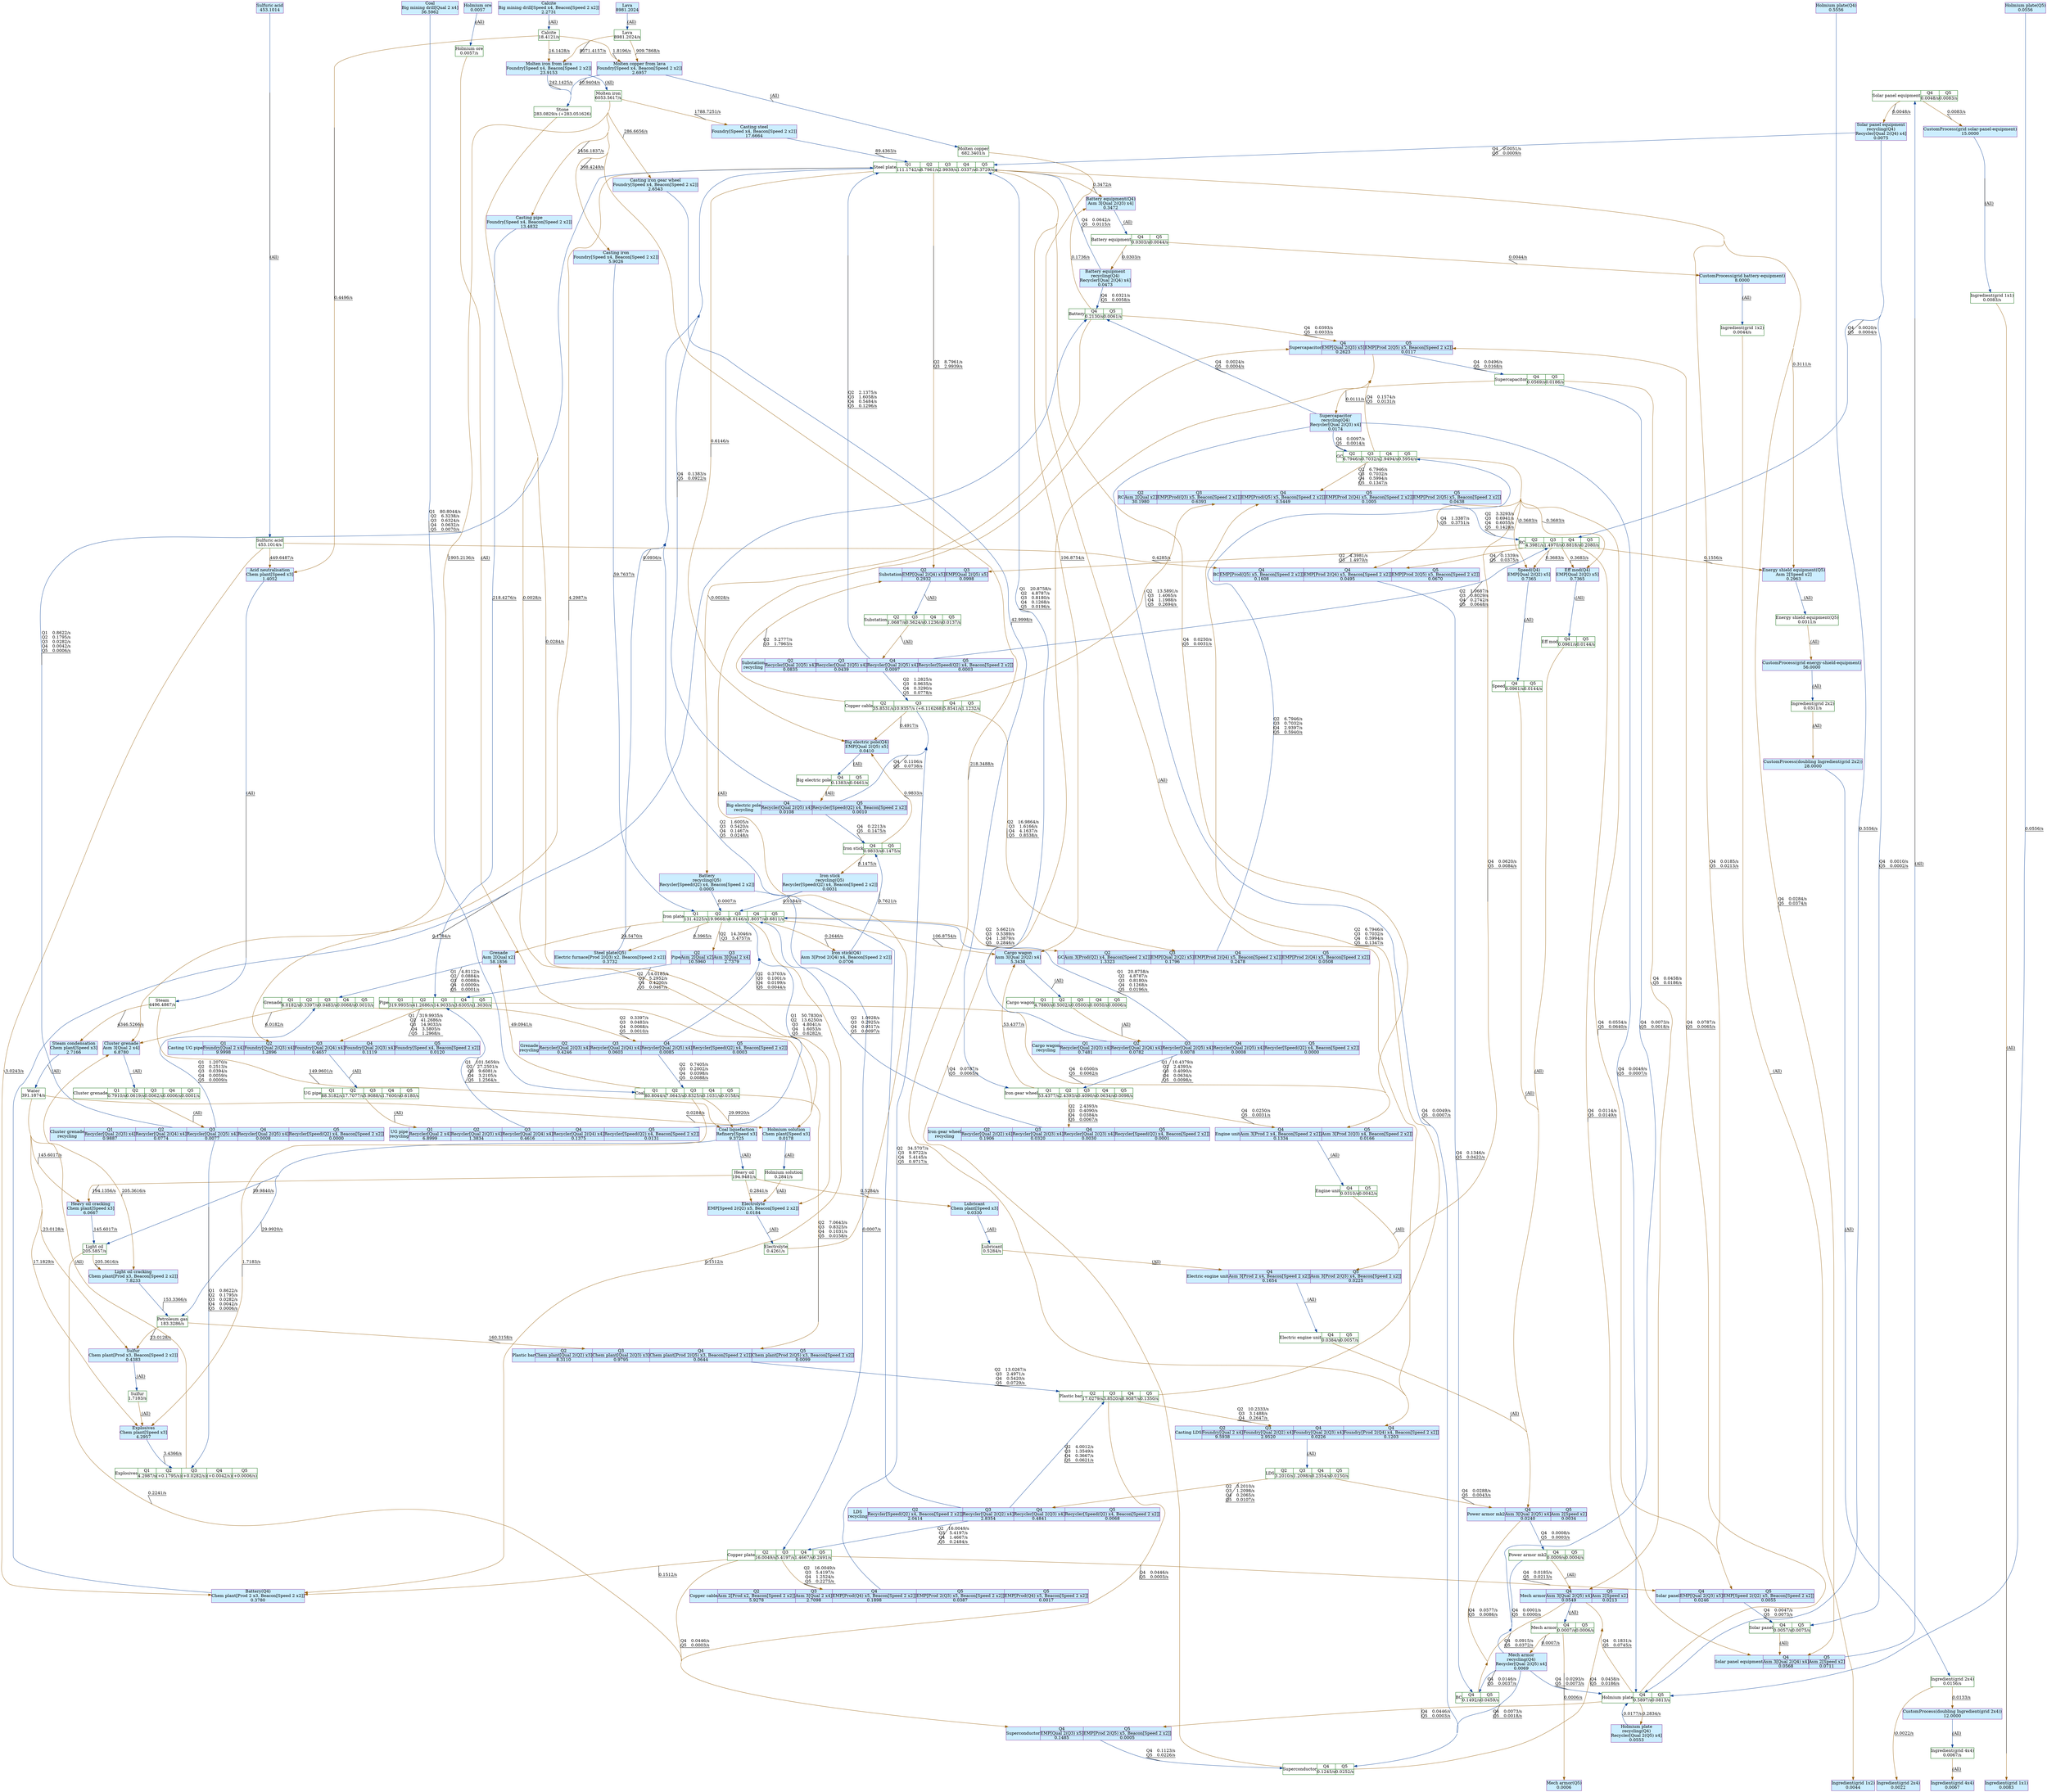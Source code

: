 digraph {
    layout="dot"
    concentrate=true
    node [shape="box"; margin=0]
    edge [decorate=true]
    0 [color="#006400"; label="Ingredient(grid 2x4)
0.0156/s"]
    1 [color="#006400"; label="Light oil
205.5857/s"]
    2 [color="#006400"; label="Heavy oil
194.9481/s"]
    3 [color="#006400"; label="Water
391.1874/s"]
    4 [color="#006400"; label="Sulfur
1.7183/s"]
    5 [color="#006400"; label="Molten iron
6053.5617/s"]
    6 [color="#006400"; label="Petroleum gas
183.3286/s"]
    7 [color="#006400"; label="Ingredient(grid 4x4)
0.0067/s"]
    8 [color="#006400"; label="Molten copper
682.3401/s"]
    9 [color="#006400"; label="Lubricant
0.5284/s"]
    10 [color="#006400"; label="Ingredient(grid 2x2)
0.0311/s"]
    11 [color="#006400"; label="Energy shield equipment(Q5)
0.0311/s"]
    12 [color="#006400"; label="Lava
8981.2024/s"]
    13 [color="#006400"; label="Sulfuric acid
453.1014/s"]
    14 [color="#006400"; label="Stone
283.0829/s (+283.051626)"]
    15 [color="#006400"; label="Holmium solution
0.2841/s"]
    16 [color="#006400"; label="Electrolyte
0.4261/s"]
    17 [color="#006400"; label="Steam
4496.4867/s"]
    18 [color="#006400"; label="Calcite
18.4121/s"]
    19 [color="#006400"; label="Ingredient(grid 1x1)
0.0083/s"]
    20 [color="#006400"; label="Ingredient(grid 1x2)
0.0044/s"]
    21 [color="#006400"; label="Holmium ore
0.0057/s"]
    22 [style="filled"; color="#842e99"; fillcolor="#cceeff"; label="Ingredient(grid 2x4)
0.0022"]
    23 [style="filled"; color="#842e99"; fillcolor="#cceeff"; label="Holmium plate\nrecycling(Q4)
Recycler[Qual 2(Q5) x4]
0.0553"]
    24 [style="filled"; color="#842e99"; fillcolor="#cceeff"; label="Eff mod(Q4)
EMP[Qual 2(Q2) x5]
0.7365"]
    25 [style="filled"; color="#842e99"; fillcolor="#cceeff"; label="Heavy oil cracking
Chem plant[Speed x3]
6.0667"]
    26 [style="filled"; color="#842e99"; fillcolor="#cceeff"; label="Explosives
Chem plant[Speed x3]
4.2957"]
    27 [style="filled"; color="#842e99"; fillcolor="#cceeff"; label="Casting steel
Foundry[Speed x4, Beacon[Speed 2 x2]]
17.6664"]
    28 [style="filled"; color="#842e99"; fillcolor="#cceeff"; label="Ingredient(grid 4x4)
0.0067"]
    29 [style="filled"; color="#842e99"; fillcolor="#cceeff"; label="Coal
Big mining drill[Qual 2 x4]
36.5962"]
    30 [style="filled"; color="#842e99"; fillcolor="#cceeff"; label="Supercapacitor\nrecycling(Q4)
Recycler[Qual 2(Q3) x4]
0.0174"]
    31 [style="filled"; color="#842e99"; fillcolor="#cceeff"; label="Casting iron gear wheel
Foundry[Speed x4, Beacon[Speed 2 x2]]
2.6543"]
    32 [style="filled"; color="#842e99"; fillcolor="#cceeff"; label="Iron stick(Q4)
Asm 3[Prod 2(Q4) x4, Beacon[Speed 2 x2]]
0.0706"]
    33 [style="filled"; color="#842e99"; fillcolor="#cceeff"; label="CustomProcess(grid energy-shield-equipment)
56.0000"]
    34 [style="filled"; color="#842e99"; fillcolor="#cceeff"; label="Holmium plate(Q5)
0.0556"]
    35 [style="filled"; color="#842e99"; fillcolor="#cceeff"; label="Steel plate(Q5)
Electric furnace[Prod 2(Q3) x2, Beacon[Speed 2 x2]]
0.3732"]
    36 [style="filled"; color="#842e99"; fillcolor="#cceeff"; label="Lava
8981.2024"]
    37 [style="filled"; color="#842e99"; fillcolor="#cceeff"; label="Sulfuric acid
453.1014"]
    38 [style="filled"; color="#842e99"; fillcolor="#cceeff"; label="Battery equipment\nrecycling(Q4)
Recycler[Qual 2(Q4) x4]
0.0473"]
    39 [style="filled"; color="#842e99"; fillcolor="#cceeff"; label="Electrolyte
EMP[Speed 2(Q2) x5, Beacon[Speed 2 x2]]
0.0184"]
    40 [style="filled"; color="#842e99"; fillcolor="#cceeff"; label="Battery equipment(Q4)
Asm 3[Qual 2(Q3) x4]
0.3472"]
    41 [style="filled"; color="#842e99"; fillcolor="#cceeff"; label="Acid neutralisation
Chem plant[Speed x3]
1.4052"]
    42 [style="filled"; color="#842e99"; fillcolor="#cceeff"; label="Big electric pole(Q4)
EMP[Qual 2(Q5) x5]
0.0410"]
    43 [style="filled"; color="#842e99"; fillcolor="#cceeff"; label="CustomProcess(grid solar-panel-equipment)
15.0000"]
    44 [style="filled"; color="#842e99"; fillcolor="#cceeff"; label="Cargo wagon
Asm 3[Qual 2(Q2) x4]
5.3438"]
    45 [style="filled"; color="#842e99"; fillcolor="#cceeff"; label="Coal liquefaction
Refinery[Speed x3]
9.3725"]
    46 [style="filled"; color="#842e99"; fillcolor="#cceeff"; label="Battery\nrecycling(Q5)
Recycler[Speed(Q2) x4, Beacon[Speed 2 x2]]
0.0005"]
    47 [style="filled"; color="#842e99"; fillcolor="#cceeff"; label="Grenade
Asm 2[Qual x2]
58.1856"]
    48 [style="filled"; color="#842e99"; fillcolor="#cceeff"; label="Ingredient(grid 1x1)
0.0083"]
    49 [style="filled"; color="#842e99"; fillcolor="#cceeff"; label="CustomProcess(doubling Ingredient(grid 2x2))
28.0000"]
    50 [style="filled"; color="#842e99"; fillcolor="#cceeff"; label="Ingredient(grid 1x2)
0.0044"]
    51 [style="filled"; color="#842e99"; fillcolor="#cceeff"; label="Casting iron
Foundry[Speed x4, Beacon[Speed 2 x2]]
5.9026"]
    52 [style="filled"; color="#842e99"; fillcolor="#cceeff"; label="Steam condensation
Chem plant[Speed x3]
2.7166"]
    53 [style="filled"; color="#842e99"; fillcolor="#cceeff"; label="Casting pipe
Foundry[Speed x4, Beacon[Speed 2 x2]]
13.4832"]
    54 [style="filled"; color="#842e99"; fillcolor="#cceeff"; label="Light oil cracking
Chem plant[Prod x3, Beacon[Speed 2 x2]]
7.8233"]
    55 [style="filled"; color="#842e99"; fillcolor="#cceeff"; label="Mech armor(Q5)
0.0006"]
    56 [style="filled"; color="#842e99"; fillcolor="#cceeff"; label="CustomProcess(grid battery-equipment)
8.0000"]
    57 [style="filled"; color="#842e99"; fillcolor="#cceeff"; label="Calcite
Big mining drill[Speed x4, Beacon[Speed 2 x2]]
2.2731"]
    58 [style="filled"; color="#842e99"; fillcolor="#cceeff"; label="Holmium plate(Q4)
0.5556"]
    59 [style="filled"; color="#842e99"; fillcolor="#cceeff"; label="Mech armor\nrecycling(Q4)
Recycler[Qual 2(Q5) x4]
0.0069"]
    60 [style="filled"; color="#842e99"; fillcolor="#cceeff"; label="Speed(Q4)
EMP[Qual 2(Q2) x5]
0.7365"]
    61 [style="filled"; color="#842e99"; fillcolor="#cceeff"; label="Cluster grenade
Asm 3[Qual 2 x4]
6.8780"]
    62 [style="filled"; color="#842e99"; fillcolor="#cceeff"; label="Holmium ore
0.0057"]
    63 [style="filled"; color="#842e99"; fillcolor="#cceeff"; label="Molten copper from lava
Foundry[Speed x4, Beacon[Speed 2 x2]]
2.6957"]
    64 [style="filled"; color="#842e99"; fillcolor="#cceeff"; label="Molten iron from lava
Foundry[Speed x4, Beacon[Speed 2 x2]]
23.9153"]
    65 [style="filled"; color="#842e99"; fillcolor="#cceeff"; label="Battery(Q4)
Chem plant[Prod 2 x3, Beacon[Speed 2 x2]]
0.3780"]
    66 [style="filled"; color="#842e99"; fillcolor="#cceeff"; label="Energy shield equipment(Q5)
Asm 2[Speed x2]
0.2963"]
    67 [style="filled"; color="#842e99"; fillcolor="#cceeff"; label="Solar panel equipment\nrecycling(Q4)
Recycler[Qual 2(Q4) x4]
0.0075"]
    68 [style="filled"; color="#842e99"; fillcolor="#cceeff"; label="Sulfur
Chem plant[Prod x3, Beacon[Speed 2 x2]]
0.4383"]
    69 [style="filled"; color="#842e99"; fillcolor="#cceeff"; label="Lubricant
Chem plant[Speed x3]
0.0330"]
    70 [style="filled"; color="#842e99"; fillcolor="#cceeff"; label="CustomProcess(doubling Ingredient(grid 2x4))
12.0000"]
    71 [style="filled"; color="#842e99"; fillcolor="#cceeff"; label="Holmium solution
Chem plant[Speed x3]
0.0178"]
    72 [style="filled"; color="#842e99"; fillcolor="#cceeff"; label="Iron stick\nrecycling(Q5)
Recycler[Speed(Q2) x4, Beacon[Speed 2 x2]]
0.0031"]
    73 [color="#006400"; label="{GC}|{Q2|6.7946/s}|{Q3|0.7032/s}|{Q4|2.9494/s}|{Q5|0.5954/s}"; shape="record"]
    74 [color="#006400"; label="{Steel plate}|{Q1|111.1742/s}|{Q2|8.7961/s}|{Q3|2.9939/s}|{Q4|1.0337/s}|{Q5|0.3729/s}"; shape="record"]
    75 [color="#006400"; label="{Solar panel}|{Q4|0.0057/s}|{Q5|0.0075/s}"; shape="record"]
    76 [color="#006400"; label="{Copper plate}|{Q2|16.0049/s}|{Q3|5.4197/s}|{Q4|1.4667/s}|{Q5|0.2491/s}"; shape="record"]
    77 [color="#006400"; label="{Plastic bar}|{Q2|17.0279/s}|{Q3|3.8520/s}|{Q4|0.9087/s}|{Q5|0.1350/s}"; shape="record"]
    78 [color="#006400"; label="{Copper cable}|{Q2|35.8531/s}|{Q3|10.9357/s (+6.116268)}|{Q4|5.8541/s}|{Q5|1.1232/s}"; shape="record"]
    79 [color="#006400"; label="{RC}|{Q2|4.3981/s}|{Q3|1.4970/s}|{Q4|0.8818/s}|{Q5|0.2080/s}"; shape="record"]
    80 [color="#006400"; label="{Iron plate}|{Q1|131.4225/s}|{Q2|19.9668/s}|{Q3|6.0146/s}|{Q4|1.8037/s}|{Q5|0.6811/s}"; shape="record"]
    81 [color="#006400"; label="{Iron gear wheel}|{Q1|53.4377/s}|{Q2|2.4393/s}|{Q3|0.4090/s}|{Q4|0.0634/s}|{Q5|0.0098/s}"; shape="record"]
    82 [color="#006400"; label="{Cargo wagon}|{Q1|4.7880/s}|{Q2|0.5002/s}|{Q3|0.0500/s}|{Q4|0.0050/s}|{Q5|0.0006/s}"; shape="record"]
    83 [color="#006400"; label="{Pipe}|{Q1|319.9935/s}|{Q2|41.2686/s}|{Q3|14.9033/s}|{Q4|3.6305/s}|{Q5|1.3030/s}"; shape="record"]
    84 [color="#006400"; label="{UG pipe}|{Q1|88.3182/s}|{Q2|17.7077/s}|{Q3|5.9088/s}|{Q4|1.7600/s}|{Q5|0.6180/s}"; shape="record"]
    85 [color="#006400"; label="{Holmium plate}|{Q4|0.5897/s}|{Q5|0.0813/s}"; shape="record"]
    86 [color="#006400"; label="{Superconductor}|{Q4|0.1245/s}|{Q5|0.0252/s}"; shape="record"]
    87 [color="#006400"; label="{Eff mod}|{Q4|0.0961/s}|{Q5|0.0144/s}"; shape="record"]
    88 [color="#006400"; label="{Coal}|{Q1|80.8044/s}|{Q2|7.0643/s}|{Q3|0.8325/s}|{Q4|0.1031/s}|{Q5|0.0158/s}"; shape="record"]
    89 [color="#006400"; label="{Explosives}|{Q1|4.2987/s}|{Q2|(+0.1795/s)}|{Q3|(+0.0282/s)}|{Q4|(+0.0042/s)}|{Q5|(+0.0006/s)}"; shape="record"]
    90 [color="#006400"; label="{Grenade}|{Q1|6.0182/s}|{Q2|0.3397/s}|{Q3|0.0483/s}|{Q4|0.0068/s}|{Q5|0.0010/s}"; shape="record"]
    91 [color="#006400"; label="{LDS}|{Q2|3.2010/s}|{Q3|1.2098/s}|{Q4|0.2354/s}|{Q5|0.0150/s}"; shape="record"]
    92 [color="#006400"; label="{Supercapacitor}|{Q4|0.0569/s}|{Q5|0.0186/s}"; shape="record"]
    93 [color="#006400"; label="{Battery}|{Q4|0.2130/s}|{Q5|0.0061/s}"; shape="record"]
    94 [color="#006400"; label="{Cluster grenade}|{Q1|0.7910/s}|{Q2|0.0619/s}|{Q3|0.0062/s}|{Q4|0.0006/s}|{Q5|0.0001/s}"; shape="record"]
    95 [color="#006400"; label="{Engine unit}|{Q4|0.0310/s}|{Q5|0.0042/s}"; shape="record"]
    96 [color="#006400"; label="{Electric engine unit}|{Q4|0.0384/s}|{Q5|0.0057/s}"; shape="record"]
    97 [color="#006400"; label="{Solar panel equipment}|{Q4|0.0048/s}|{Q5|0.0083/s}"; shape="record"]
    98 [color="#006400"; label="{Iron stick}|{Q4|0.9833/s}|{Q5|0.1475/s}"; shape="record"]
    99 [color="#006400"; label="{Mech armor}|{Q4|0.0007/s}|{Q5|0.0006/s}"; shape="record"]
    100 [color="#006400"; label="{BC}|{Q4|0.1492/s}|{Q5|0.0459/s}"; shape="record"]
    101 [color="#006400"; label="{Power armor mk2}|{Q4|0.0009/s}|{Q5|0.0004/s}"; shape="record"]
    102 [color="#006400"; label="{Big electric pole}|{Q4|0.1383/s}|{Q5|0.0461/s}"; shape="record"]
    103 [color="#006400"; label="{Battery equipment}|{Q4|0.0303/s}|{Q5|0.0044/s}"; shape="record"]
    104 [color="#006400"; label="{Speed}|{Q4|0.0961/s}|{Q5|0.0144/s}"; shape="record"]
    105 [color="#006400"; label="{Substation}|{Q2|1.0687/s}|{Q3|0.5624/s}|{Q4|0.1236/s}|{Q5|0.0137/s}"; shape="record"]
    106 [style="filled"; color="#842e99"; fillcolor="#cceeff"; label="{Solar panel}|{Q4|EMP[Qual 2(Q3) x5]|0.0246}|{Q5|EMP[Speed 2(Q2) x5, Beacon[Speed 2 x2]]|0.0055}"; shape="record"]
    107 [style="filled"; color="#842e99"; fillcolor="#cceeff"; label="{RC}|{Q2|Asm 2[Qual x2]|30.1980}|{Q3|EMP[Prod(Q3) x5, Beacon[Speed 2 x2]]|0.6393}|{Q4|EMP[Prod(Q5) x5, Beacon[Speed 2 x2]]|0.5449}|{Q5|EMP[Prod 2(Q4) x5, Beacon[Speed 2 x2]]|0.1005}|{Q5|EMP[Prod 2(Q5) x5, Beacon[Speed 2 x2]]|0.0438}"; shape="record"]
    108 [style="filled"; color="#842e99"; fillcolor="#cceeff"; label="{Cargo wagon\nrecycling}|{Q1|Recycler[Qual 2(Q3) x4]|0.7481}|{Q2|Recycler[Qual 2(Q4) x4]|0.0782}|{Q3|Recycler[Qual 2(Q5) x4]|0.0078}|{Q4|Recycler[Qual 2(Q5) x4]|0.0008}|{Q5|Recycler[Speed(Q2) x4, Beacon[Speed 2 x2]]|0.0000}"; shape="record"]
    109 [style="filled"; color="#842e99"; fillcolor="#cceeff"; label="{UG pipe\nrecycling}|{Q1|Recycler[Qual 2 x4]|6.8999}|{Q2|Recycler[Qual 2(Q3) x4]|1.3834}|{Q3|Recycler[Qual 2(Q4) x4]|0.4616}|{Q4|Recycler[Qual 2(Q4) x4]|0.1375}|{Q5|Recycler[Speed(Q2) x4, Beacon[Speed 2 x2]]|0.0131}"; shape="record"]
    110 [style="filled"; color="#842e99"; fillcolor="#cceeff"; label="{Superconductor}|{Q4|EMP[Qual 2(Q3) x5]|0.1485}|{Q5|EMP[Prod 2(Q5) x5, Beacon[Speed 2 x2]]|0.0005}"; shape="record"]
    111 [style="filled"; color="#842e99"; fillcolor="#cceeff"; label="{Grenade\nrecycling}|{Q2|Recycler[Qual 2(Q3) x4]|0.4246}|{Q3|Recycler[Qual 2(Q4) x4]|0.0603}|{Q4|Recycler[Qual 2(Q5) x4]|0.0085}|{Q5|Recycler[Speed(Q2) x4, Beacon[Speed 2 x2]]|0.0003}"; shape="record"]
    112 [style="filled"; color="#842e99"; fillcolor="#cceeff"; label="{Plastic bar}|{Q2|Chem plant[Qual 2(Q2) x3]|8.3110}|{Q3|Chem plant[Qual 2(Q3) x3]|0.9795}|{Q4|Chem plant[Prod 2(Q5) x3, Beacon[Speed 2 x2]]|0.0644}|{Q5|Chem plant[Prod 2(Q5) x3, Beacon[Speed 2 x2]]|0.0099}"; shape="record"]
    113 [style="filled"; color="#842e99"; fillcolor="#cceeff"; label="{Casting UG pipe}|{Q1|Foundry[Qual 2 x4]|9.9998}|{Q2|Foundry[Qual 2(Q3) x4]|1.2896}|{Q3|Foundry[Qual 2(Q4) x4]|0.4657}|{Q4|Foundry[Qual 2(Q3) x4]|0.1119}|{Q5|Foundry[Speed x4, Beacon[Speed 2 x2]]|0.0120}"; shape="record"]
    114 [style="filled"; color="#842e99"; fillcolor="#cceeff"; label="{LDS\nrecycling}|{Q2|Recycler[Speed(Q2) x4, Beacon[Speed 2 x2]]|2.0414}|{Q3|Recycler[Qual 2(Q2) x4]|2.8354}|{Q4|Recycler[Qual 2(Q3) x4]|0.4841}|{Q5|Recycler[Speed(Q2) x4, Beacon[Speed 2 x2]]|0.0068}"; shape="record"]
    115 [style="filled"; color="#842e99"; fillcolor="#cceeff"; label="{Casting LDS}|{Q2|Foundry[Qual 2 x4]|9.5938}|{Q3|Foundry[Qual 2(Q2) x4]|2.9520}|{Q4|Foundry[Qual 2(Q3) x4]|0.0226}|{Q4|Foundry[Prod 2(Q4) x4, Beacon[Speed 2 x2]]|0.1203}"; shape="record"]
    116 [style="filled"; color="#842e99"; fillcolor="#cceeff"; label="{Pipe}|{Q2|Asm 2[Qual x2]|10.5960}|{Q3|Asm 3[Qual 2 x4]|2.7379}"; shape="record"]
    117 [style="filled"; color="#842e99"; fillcolor="#cceeff"; label="{GC}|{Q2|Asm 3[Prod(Q2) x4, Beacon[Speed 2 x2]]|1.3323}|{Q3|EMP[Qual 2(Q2) x5]|0.1796}|{Q4|EMP[Prod 2(Q4) x5, Beacon[Speed 2 x2]]|0.2478}|{Q5|EMP[Prod 2(Q4) x5, Beacon[Speed 2 x2]]|0.0508}"; shape="record"]
    118 [style="filled"; color="#842e99"; fillcolor="#cceeff"; label="{Copper cable}|{Q2|Asm 2[Prod x2, Beacon[Speed 2 x2]]|5.9278}|{Q3|Asm 3[Qual 2 x4]|2.7098}|{Q4|EMP[Prod(Q4) x5, Beacon[Speed 2 x2]]|0.1898}|{Q5|EMP[Prod 2(Q3) x5, Beacon[Speed 2 x2]]|0.0387}|{Q5|EMP[Prod(Q4) x5, Beacon[Speed 2 x2]]|0.0017}"; shape="record"]
    119 [style="filled"; color="#842e99"; fillcolor="#cceeff"; label="{Cluster grenade\nrecycling}|{Q1|Recycler[Qual 2(Q3) x4]|0.9887}|{Q2|Recycler[Qual 2(Q4) x4]|0.0774}|{Q3|Recycler[Qual 2(Q5) x4]|0.0077}|{Q4|Recycler[Qual 2(Q5) x4]|0.0008}|{Q5|Recycler[Speed(Q2) x4, Beacon[Speed 2 x2]]|0.0000}"; shape="record"]
    120 [style="filled"; color="#842e99"; fillcolor="#cceeff"; label="{Electric engine unit}|{Q4|Asm 3[Prod 2 x4, Beacon[Speed 2 x2]]|0.1654}|{Q5|Asm 3[Prod 2(Q3) x4, Beacon[Speed 2 x2]]|0.0225}"; shape="record"]
    121 [style="filled"; color="#842e99"; fillcolor="#cceeff"; label="{Solar panel equipment}|{Q4|Asm 3[Qual 2(Q4) x4]|0.0568}|{Q5|Asm 2[Speed x2]|0.0711}"; shape="record"]
    122 [style="filled"; color="#842e99"; fillcolor="#cceeff"; label="{Engine unit}|{Q4|Asm 3[Prod 2 x4, Beacon[Speed 2 x2]]|0.1334}|{Q5|Asm 3[Prod 2(Q3) x4, Beacon[Speed 2 x2]]|0.0166}"; shape="record"]
    123 [style="filled"; color="#842e99"; fillcolor="#cceeff"; label="{Mech armor}|{Q4|Asm 3[Qual 2(Q5) x4]|0.0549}|{Q5|Asm 2[Speed x2]|0.0213}"; shape="record"]
    124 [style="filled"; color="#842e99"; fillcolor="#cceeff"; label="{Big electric pole\nrecycling}|{Q4|Recycler[Qual 2(Q5) x4]|0.0108}|{Q5|Recycler[Speed(Q2) x4, Beacon[Speed 2 x2]]|0.0010}"; shape="record"]
    125 [style="filled"; color="#842e99"; fillcolor="#cceeff"; label="{BC}|{Q4|EMP[Prod(Q5) x5, Beacon[Speed 2 x2]]|0.1608}|{Q4|EMP[Prod 2(Q4) x5, Beacon[Speed 2 x2]]|0.0495}|{Q5|EMP[Prod 2(Q5) x5, Beacon[Speed 2 x2]]|0.0670}"; shape="record"]
    126 [style="filled"; color="#842e99"; fillcolor="#cceeff"; label="{Iron gear wheel\nrecycling}|{Q2|Recycler[Qual 2(Q2) x4]|0.1906}|{Q3|Recycler[Qual 2(Q3) x4]|0.0320}|{Q4|Recycler[Qual 2(Q3) x4]|0.0030}|{Q5|Recycler[Speed(Q2) x4, Beacon[Speed 2 x2]]|0.0001}"; shape="record"]
    127 [style="filled"; color="#842e99"; fillcolor="#cceeff"; label="{Supercapacitor}|{Q4|EMP[Qual 2(Q3) x5]|0.2623}|{Q5|EMP[Prod 2(Q5) x5, Beacon[Speed 2 x2]]|0.0117}"; shape="record"]
    128 [style="filled"; color="#842e99"; fillcolor="#cceeff"; label="{Substation}|{Q2|EMP[Qual 2(Q4) x5]|0.2932}|{Q3|EMP[Qual 2(Q5) x5]|0.0998}"; shape="record"]
    129 [style="filled"; color="#842e99"; fillcolor="#cceeff"; label="{Substation\nrecycling}|{Q2|Recycler[Qual 2(Q5) x4]|0.0835}|{Q3|Recycler[Qual 2(Q5) x4]|0.0439}|{Q4|Recycler[Qual 2(Q5) x4]|0.0097}|{Q5|Recycler[Speed(Q2) x4, Beacon[Speed 2 x2]]|0.0003}"; shape="record"]
    130 [style="filled"; color="#842e99"; fillcolor="#cceeff"; label="{Power armor mk2}|{Q4|Asm 3[Qual 2(Q5) x4]|0.0240}|{Q5|Asm 2[Speed x2]|0.0034}"; shape="record"]
    0 -> 22 [color="#99620f"; label="0.0022/s
"]
    0 -> 70 [color="#99620f"; label="0.0133/s
"]
    1 -> 54 [color="#99620f"; label="205.3616/s
"]
    1 -> 110 [color="#99620f"; label="0.2241/s
"]
    2 -> 25 [color="#99620f"; label="194.1356/s
"]
    2 -> 39 [color="#99620f"; label="0.2841/s
"]
    2 -> 69 [color="#99620f"; label="0.5284/s
"]
    3 -> 25 [color="#99620f"; label="145.6017/s
"]
    3 -> 26 [color="#99620f"; label="17.1829/s
"]
    3 -> 54 [color="#99620f"; label="205.3616/s
"]
    3 -> 68 [color="#99620f"; label="23.0128/s
"]
    3 -> 71 [color="#99620f"; label="0.0284/s
"]
    4 -> 26 [color="#99620f"; label="(All)"]
    5 -> 27 [color="#99620f"; label="1788.7251/s
"]
    5 -> 31 [color="#99620f"; label="286.6656/s
"]
    5 -> 51 [color="#99620f"; label="398.4249/s
"]
    5 -> 53 [color="#99620f"; label="1456.1837/s
"]
    5 -> 113 [color="#99620f"; label="1905.2136/s
"]
    5 -> 115 [color="#99620f"; label="218.3488/s
"]
    6 -> 68 [color="#99620f"; label="23.0128/s
"]
    6 -> 112 [color="#99620f"; label="160.3158/s
"]
    7 -> 28 [color="#99620f"; label="(All)"]
    8 -> 115 [color="#99620f"; label="(All)"]
    9 -> 120 [color="#99620f"; label="(All)"]
    10 -> 49 [color="#99620f"; label="(All)"]
    11 -> 33 [color="#99620f"; label="(All)"]
    12 -> 63 [color="#99620f"; label="909.7868/s
"]
    12 -> 64 [color="#99620f"; label="8071.4157/s
"]
    13 -> 41 [color="#99620f"; label="449.6487/s
"]
    13 -> 65 [color="#99620f"; label="3.0243/s
"]
    13 -> 125 [color="#99620f"; label="0.4285/s
"]
    14 -> 39 [color="#99620f"; label="0.0284/s
"]
    14 -> 71 [color="#99620f"; label="0.0028/s
"]
    15 -> 39 [color="#99620f"; label="(All)"]
    16 -> 127 [color="#99620f"; label="(All)"]
    17 -> 45 [color="#99620f"; label="149.9601/s
"]
    17 -> 52 [color="#99620f"; label="4346.5266/s
"]
    18 -> 41 [color="#99620f"; label="0.4496/s
"]
    18 -> 63 [color="#99620f"; label="1.8196/s
"]
    18 -> 64 [color="#99620f"; label="16.1428/s
"]
    19 -> 48 [color="#99620f"; label="(All)"]
    20 -> 50 [color="#99620f"; label="(All)"]
    21 -> 71 [color="#99620f"; label="(All)"]
    23 -> 85 [color="#0f4699"; label="0.0177/s
"]
    24 -> 87 [color="#0f4699"; label="(All)"]
    25 -> 1 [color="#0f4699"; label="145.6017/s
"]
    26 -> 89 [color="#0f4699"; label="3.4366/s
"]
    27 -> 74 [color="#0f4699"; label="89.4363/s
"]
    29 -> 88 [color="#0f4699"; label="Q1	80.8044/s
Q2	6.3238/s
Q3	0.6324/s
Q4	0.0632/s
Q5	0.0070/s
"]
    30 -> 73 [color="#0f4699"; label="Q4	0.0097/s
Q5	0.0014/s
"]
    30 -> 85 [color="#0f4699"; label="Q4	0.0049/s
Q5	0.0007/s
"]
    30 -> 86 [color="#0f4699"; label="Q4	0.0049/s
Q5	0.0007/s
"]
    30 -> 93 [color="#0f4699"; label="Q4	0.0024/s
Q5	0.0004/s
"]
    31 -> 81 [color="#0f4699"; label="42.9998/s
"]
    32 -> 98 [color="#0f4699"; label="0.7621/s
"]
    33 -> 10 [color="#0f4699"; label="(All)"]
    34 -> 85 [color="#0f4699"; label="0.0556/s
"]
    35 -> 74 [color="#0f4699"; label="0.0936/s
"]
    36 -> 12 [color="#0f4699"; label="(All)"]
    37 -> 13 [color="#0f4699"; label="(All)"]
    38 -> 74 [color="#0f4699"; label="Q4	0.0642/s
Q5	0.0115/s
"]
    38 -> 93 [color="#0f4699"; label="Q4	0.0321/s
Q5	0.0058/s
"]
    39 -> 16 [color="#0f4699"; label="(All)"]
    40 -> 103 [color="#0f4699"; label="(All)"]
    41 -> 17 [color="#0f4699"; label="(All)"]
    42 -> 102 [color="#0f4699"; label="(All)"]
    43 -> 19 [color="#0f4699"; label="(All)"]
    44 -> 82 [color="#0f4699"; label="(All)"]
    45 -> 1 [color="#0f4699"; label="59.9840/s
"]
    45 -> 6 [color="#0f4699"; label="29.9920/s
"]
    45 -> 2 [color="#0f4699"; label="(All)"]
    46 -> 76 [color="#0f4699"; label="0.0007/s
"]
    46 -> 80 [color="#0f4699"; label="0.0007/s
"]
    47 -> 90 [color="#0f4699"; label="Q1	4.8112/s
Q2	0.0884/s
Q3	0.0088/s
Q4	0.0009/s
Q5	0.0001/s
"]
    49 -> 0 [color="#0f4699"; label="(All)"]
    51 -> 80 [color="#0f4699"; label="59.7637/s
"]
    52 -> 3 [color="#0f4699"; label="(All)"]
    53 -> 83 [color="#0f4699"; label="218.4276/s
"]
    54 -> 6 [color="#0f4699"; label="153.3366/s
"]
    56 -> 20 [color="#0f4699"; label="(All)"]
    57 -> 18 [color="#0f4699"; label="(All)"]
    58 -> 85 [color="#0f4699"; label="0.5556/s
"]
    59 -> 85 [color="#0f4699"; label="Q4	0.0293/s
Q5	0.0073/s
"]
    59 -> 86 [color="#0f4699"; label="Q4	0.0073/s
Q5	0.0018/s
"]
    59 -> 92 [color="#0f4699"; label="Q4	0.0073/s
Q5	0.0018/s
"]
    59 -> 100 [color="#0f4699"; label="Q4	0.0146/s
Q5	0.0037/s
"]
    59 -> 101 [color="#0f4699"; label="Q4	0.0001/s
Q5	0.0000/s
"]
    60 -> 104 [color="#0f4699"; label="(All)"]
    61 -> 94 [color="#0f4699"; label="(All)"]
    62 -> 21 [color="#0f4699"; label="(All)"]
    63 -> 8 [color="#0f4699"; label="(All)"]
    63 -> 14 [color="#0f4699"; label="40.9404/s
"]
    64 -> 14 [color="#0f4699"; label="242.1425/s
"]
    64 -> 5 [color="#0f4699"; label="(All)"]
    65 -> 93 [color="#0f4699"; label="0.1784/s
"]
    66 -> 11 [color="#0f4699"; label="(All)"]
    67 -> 74 [color="#0f4699"; label="Q4	0.0051/s
Q5	0.0009/s
"]
    67 -> 75 [color="#0f4699"; label="Q4	0.0010/s
Q5	0.0002/s
"]
    67 -> 79 [color="#0f4699"; label="Q4	0.0020/s
Q5	0.0004/s
"]
    68 -> 4 [color="#0f4699"; label="(All)"]
    69 -> 9 [color="#0f4699"; label="(All)"]
    70 -> 7 [color="#0f4699"; label="(All)"]
    71 -> 15 [color="#0f4699"; label="(All)"]
    72 -> 80 [color="#0f4699"; label="0.0184/s
"]
    73 -> 24 [color="#99620f"; label="0.3683/s
"]
    73 -> 60 [color="#99620f"; label="0.3683/s
"]
    73 -> 106 [color="#99620f"; label="Q4	0.0554/s
Q5	0.0640/s
"]
    73 -> 107 [color="#99620f"; label="Q2	6.7946/s
Q3	0.7032/s
Q4	0.5994/s
Q5	0.1347/s
"]
    73 -> 120 [color="#99620f"; label="Q4	0.0620/s
Q5	0.0084/s
"]
    73 -> 125 [color="#99620f"; label="Q4	1.3387/s
Q5	0.3751/s
"]
    73 -> 127 [color="#99620f"; label="Q4	0.1574/s
Q5	0.0131/s
"]
    74 -> 66 [color="#99620f"; label="0.3111/s
"]
    74 -> 40 [color="#99620f"; label="0.3472/s
"]
    74 -> 42 [color="#99620f"; label="0.6146/s
"]
    74 -> 44 [color="#99620f"; label="106.8754/s
"]
    74 -> 61 [color="#99620f"; label="4.2987/s
"]
    74 -> 106 [color="#99620f"; label="Q4	0.0185/s
Q5	0.0213/s
"]
    74 -> 121 [color="#99620f"; label="Q4	0.0284/s
Q5	0.0374/s
"]
    74 -> 122 [color="#99620f"; label="Q4	0.0250/s
Q5	0.0031/s
"]
    74 -> 128 [color="#99620f"; label="Q2	8.7961/s
Q3	2.9939/s
"]
    75 -> 121 [color="#99620f"; label="(All)"]
    76 -> 65 [color="#99620f"; label="0.1512/s
"]
    76 -> 106 [color="#99620f"; label="Q4	0.0185/s
Q5	0.0213/s
"]
    76 -> 110 [color="#99620f"; label="Q4	0.0446/s
Q5	0.0003/s
"]
    76 -> 118 [color="#99620f"; label="Q2	16.0049/s
Q3	5.4197/s
Q4	1.2524/s
Q5	0.2275/s
"]
    77 -> 107 [color="#99620f"; label="Q2	6.7946/s
Q3	0.7032/s
Q4	0.5994/s
Q5	0.1347/s
"]
    77 -> 110 [color="#99620f"; label="Q4	0.0446/s
Q5	0.0003/s
"]
    77 -> 115 [color="#99620f"; label="Q2	10.2333/s
Q3	3.1488/s
Q4	0.2647/s
"]
    78 -> 42 [color="#99620f"; label="0.4917/s
"]
    78 -> 107 [color="#99620f"; label="Q2	13.5891/s
Q3	1.4065/s
Q4	1.1988/s
Q5	0.2694/s
"]
    78 -> 117 [color="#99620f"; label="Q2	16.9864/s
Q3	1.6166/s
Q4	4.1637/s
Q5	0.8538/s
"]
    78 -> 128 [color="#99620f"; label="Q2	5.2777/s
Q3	1.7963/s
"]
    79 -> 24 [color="#99620f"; label="0.3683/s
"]
    79 -> 60 [color="#99620f"; label="0.3683/s
"]
    79 -> 66 [color="#99620f"; label="0.1556/s
"]
    79 -> 121 [color="#99620f"; label="Q4	0.0114/s
Q5	0.0149/s
"]
    79 -> 125 [color="#99620f"; label="Q4	0.1339/s
Q5	0.0375/s
"]
    79 -> 128 [color="#99620f"; label="Q2	4.3981/s
Q3	1.4970/s
"]
    80 -> 32 [color="#99620f"; label="0.2646/s
"]
    80 -> 65 [color="#99620f"; label="0.1512/s
"]
    80 -> 35 [color="#99620f"; label="0.3965/s
"]
    80 -> 44 [color="#99620f"; label="106.8754/s
"]
    80 -> 47 [color="#99620f"; label="24.5470/s
"]
    80 -> 116 [color="#99620f"; label="Q2	14.3046/s
Q3	5.4757/s
"]
    80 -> 117 [color="#99620f"; label="Q2	5.6621/s
Q3	0.5389/s
Q4	1.3879/s
Q5	0.2846/s
"]
    81 -> 44 [color="#99620f"; label="53.4377/s
"]
    81 -> 122 [color="#99620f"; label="Q4	0.0250/s
Q5	0.0031/s
"]
    81 -> 126 [color="#99620f"; label="Q2	2.4393/s
Q3	0.4090/s
Q4	0.0384/s
Q5	0.0067/s
"]
    82 -> 108 [color="#99620f"; label="(All)"]
    83 -> 113 [color="#99620f"; label="Q1	319.9935/s
Q2	41.2686/s
Q3	14.9033/s
Q4	3.5805/s
Q5	1.2968/s
"]
    83 -> 122 [color="#99620f"; label="Q4	0.0500/s
Q5	0.0062/s
"]
    84 -> 109 [color="#99620f"; label="(All)"]
    85 -> 23 [color="#99620f"; label="0.2834/s
"]
    85 -> 110 [color="#99620f"; label="Q4	0.0446/s
Q5	0.0003/s
"]
    85 -> 123 [color="#99620f"; label="Q4	0.1831/s
Q5	0.0745/s
"]
    85 -> 127 [color="#99620f"; label="Q4	0.0787/s
Q5	0.0065/s
"]
    86 -> 123 [color="#99620f"; label="Q4	0.0458/s
Q5	0.0186/s
"]
    86 -> 127 [color="#99620f"; label="Q4	0.0787/s
Q5	0.0065/s
"]
    87 -> 130 [color="#99620f"; label="(All)"]
    88 -> 26 [color="#99620f"; label="1.7183/s
"]
    88 -> 45 [color="#99620f"; label="29.9920/s
"]
    88 -> 47 [color="#99620f"; label="49.0941/s
"]
    88 -> 112 [color="#99620f"; label="Q2	7.0643/s
Q3	0.8325/s
Q4	0.1031/s
Q5	0.0158/s
"]
    89 -> 61 [color="#99620f"; label="(All)"]
    90 -> 61 [color="#99620f"; label="6.0182/s
"]
    90 -> 111 [color="#99620f"; label="Q2	0.3397/s
Q3	0.0483/s
Q4	0.0068/s
Q5	0.0010/s
"]
    91 -> 114 [color="#99620f"; label="Q2	3.2010/s
Q3	1.2098/s
Q4	0.2065/s
Q5	0.0107/s
"]
    91 -> 130 [color="#99620f"; label="Q4	0.0288/s
Q5	0.0043/s
"]
    92 -> 30 [color="#99620f"; label="0.0111/s
"]
    92 -> 123 [color="#99620f"; label="Q4	0.0458/s
Q5	0.0186/s
"]
    93 -> 40 [color="#99620f"; label="0.1736/s
"]
    93 -> 46 [color="#99620f"; label="0.0028/s
"]
    93 -> 127 [color="#99620f"; label="Q4	0.0393/s
Q5	0.0033/s
"]
    94 -> 119 [color="#99620f"; label="(All)"]
    95 -> 120 [color="#99620f"; label="(All)"]
    96 -> 130 [color="#99620f"; label="(All)"]
    97 -> 67 [color="#99620f"; label="0.0048/s
"]
    97 -> 43 [color="#99620f"; label="0.0083/s
"]
    98 -> 42 [color="#99620f"; label="0.9833/s
"]
    98 -> 72 [color="#99620f"; label="0.1475/s
"]
    99 -> 55 [color="#99620f"; label="0.0006/s
"]
    99 -> 59 [color="#99620f"; label="0.0007/s
"]
    100 -> 123 [color="#99620f"; label="Q4	0.0915/s
Q5	0.0372/s
"]
    100 -> 130 [color="#99620f"; label="Q4	0.0577/s
Q5	0.0086/s
"]
    101 -> 123 [color="#99620f"; label="(All)"]
    102 -> 124 [color="#99620f"; label="(All)"]
    103 -> 38 [color="#99620f"; label="0.0303/s
"]
    103 -> 56 [color="#99620f"; label="0.0044/s
"]
    104 -> 130 [color="#99620f"; label="(All)"]
    105 -> 129 [color="#99620f"; label="(All)"]
    106 -> 75 [color="#0f4699"; label="Q4	0.0047/s
Q5	0.0073/s
"]
    107 -> 79 [color="#0f4699"; label="Q2	3.3293/s
Q3	0.6941/s
Q4	0.6055/s
Q5	0.1428/s
"]
    108 -> 74 [color="#0f4699"; label="Q1	20.8758/s
Q2	4.8787/s
Q3	0.8180/s
Q4	0.1268/s
Q5	0.0196/s
"]
    108 -> 80 [color="#0f4699"; label="Q1	20.8758/s
Q2	4.8787/s
Q3	0.8180/s
Q4	0.1268/s
Q5	0.0196/s
"]
    108 -> 81 [color="#0f4699"; label="Q1	10.4379/s
Q2	2.4393/s
Q3	0.4090/s
Q4	0.0634/s
Q5	0.0098/s
"]
    109 -> 80 [color="#0f4699"; label="Q1	50.7830/s
Q2	13.6250/s
Q3	4.8041/s
Q4	1.6053/s
Q5	0.6282/s
"]
    109 -> 83 [color="#0f4699"; label="Q1	101.5659/s
Q2	27.2501/s
Q3	9.6081/s
Q4	3.2105/s
Q5	1.2564/s
"]
    110 -> 86 [color="#0f4699"; label="Q4	0.1123/s
Q5	0.0226/s
"]
    111 -> 80 [color="#0f4699"; label="Q2	0.3703/s
Q3	0.1001/s
Q4	0.0199/s
Q5	0.0044/s
"]
    111 -> 88 [color="#0f4699"; label="Q2	0.7405/s
Q3	0.2002/s
Q4	0.0398/s
Q5	0.0088/s
"]
    112 -> 77 [color="#0f4699"; label="Q2	13.0267/s
Q3	2.4971/s
Q4	0.5420/s
Q5	0.0729/s
"]
    113 -> 84 [color="#0f4699"; label="(All)"]
    114 -> 74 [color="#0f4699"; label="Q2	1.6005/s
Q3	0.5420/s
Q4	0.1467/s
Q5	0.0248/s
"]
    114 -> 76 [color="#0f4699"; label="Q2	16.0049/s
Q3	5.4197/s
Q4	1.4667/s
Q5	0.2484/s
"]
    114 -> 77 [color="#0f4699"; label="Q2	4.0012/s
Q3	1.3549/s
Q4	0.3667/s
Q5	0.0621/s
"]
    115 -> 91 [color="#0f4699"; label="(All)"]
    116 -> 83 [color="#0f4699"; label="Q2	14.0185/s
Q3	5.2952/s
Q4	0.4200/s
Q5	0.0467/s
"]
    117 -> 73 [color="#0f4699"; label="Q2	6.7946/s
Q3	0.7032/s
Q4	2.9397/s
Q5	0.5940/s
"]
    118 -> 78 [color="#0f4699"; label="Q2	34.5707/s
Q3	9.9722/s
Q4	5.4145/s
Q5	0.9717/s
"]
    119 -> 74 [color="#0f4699"; label="Q1	0.8622/s
Q2	0.1795/s
Q3	0.0282/s
Q4	0.0042/s
Q5	0.0006/s
"]
    119 -> 89 [color="#0f4699"; label="Q1	0.8622/s
Q2	0.1795/s
Q3	0.0282/s
Q4	0.0042/s
Q5	0.0006/s
"]
    119 -> 90 [color="#0f4699"; label="Q1	1.2070/s
Q2	0.2513/s
Q3	0.0394/s
Q4	0.0059/s
Q5	0.0009/s
"]
    120 -> 96 [color="#0f4699"; label="(All)"]
    121 -> 97 [color="#0f4699"; label="(All)"]
    122 -> 95 [color="#0f4699"; label="(All)"]
    123 -> 99 [color="#0f4699"; label="(All)"]
    124 -> 74 [color="#0f4699"; label="Q4	0.1383/s
Q5	0.0922/s
"]
    124 -> 78 [color="#0f4699"; label="Q4	0.1106/s
Q5	0.0738/s
"]
    124 -> 98 [color="#0f4699"; label="Q4	0.2213/s
Q5	0.1475/s
"]
    125 -> 100 [color="#0f4699"; label="Q4	0.1346/s
Q5	0.0422/s
"]
    126 -> 80 [color="#0f4699"; label="Q2	1.0928/s
Q3	0.2925/s
Q4	0.0517/s
Q5	0.0097/s
"]
    127 -> 92 [color="#0f4699"; label="Q4	0.0496/s
Q5	0.0168/s
"]
    128 -> 105 [color="#0f4699"; label="(All)"]
    129 -> 74 [color="#0f4699"; label="Q2	2.1375/s
Q3	1.6058/s
Q4	0.5484/s
Q5	0.1296/s
"]
    129 -> 78 [color="#0f4699"; label="Q2	1.2825/s
Q3	0.9635/s
Q4	0.3290/s
Q5	0.0778/s
"]
    129 -> 79 [color="#0f4699"; label="Q2	1.0687/s
Q3	0.8029/s
Q4	0.2742/s
Q5	0.0648/s
"]
    130 -> 101 [color="#0f4699"; label="Q4	0.0008/s
Q5	0.0003/s
"]
    subgraph {
        rank="source"
        29
        34
        36
        37
        57
        58
        62
    }
    subgraph {
        rank="sink"
        22
        28
        48
        50
        55
    }
}
